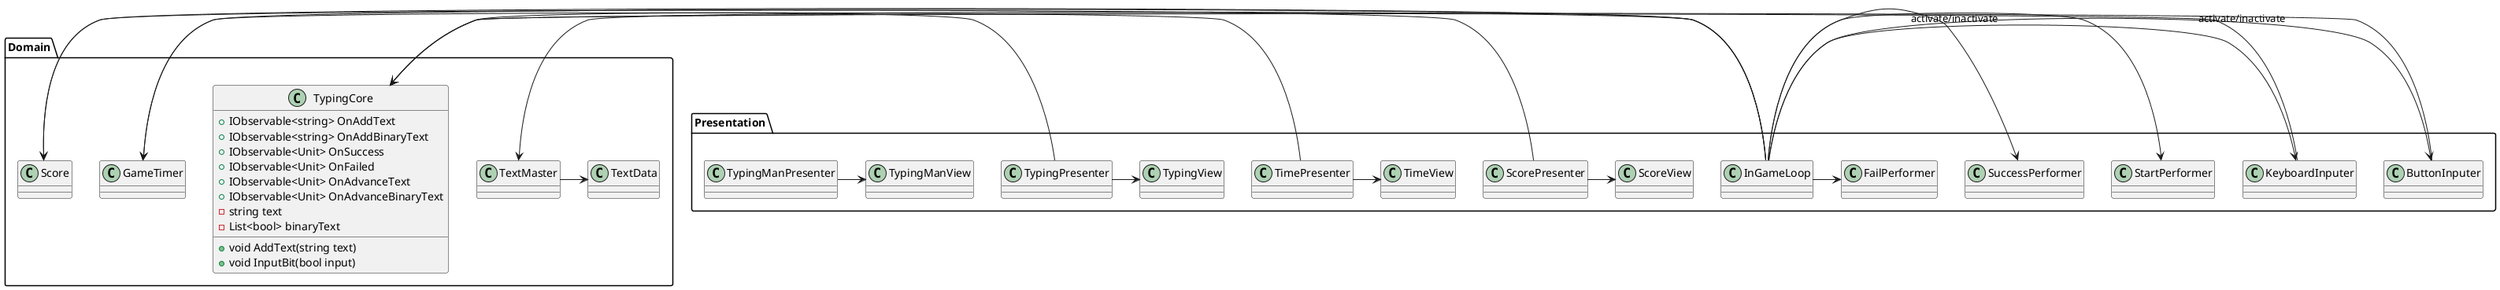 @startuml BitTyping
namespace Domain {
    class TypingCore {
        + void AddText(string text)
        + void InputBit(bool input)
        + IObservable<string> OnAddText
        + IObservable<string> OnAddBinaryText
        + IObservable<Unit> OnSuccess
        + IObservable<Unit> OnFailed
        + IObservable<Unit> OnAdvanceText
        + IObservable<Unit> OnAdvanceBinaryText
        - string text
        - List<bool> binaryText
    }

    class GameTimer
    class Score
    class TextMaster
    TextMaster -> TextData
    class TextData
}
namespace Presentation {
    class ButtonInputer
    ButtonInputer -> Domain.TypingCore

    class KeyboardInputer
    KeyboardInputer -> Domain.TypingCore

    class InGameLoop
    InGameLoop -> Domain.TextMaster
    InGameLoop -> ButtonInputer : activate/inactivate
    InGameLoop -> KeyboardInputer : activate/inactivate
    InGameLoop -> Domain.GameTimer
    InGameLoop -> Domain.Score
    InGameLoop -> StartPerformer
    InGameLoop -> SuccessPerformer
    InGameLoop -> FailPerformer

    class ScorePresenter
    ScorePresenter -> Domain.Score
    ScorePresenter -> ScoreView
    class ScoreView

    class TimePresenter
    TimePresenter -> Domain.GameTimer
    TimePresenter -> TimeView
    class TimeView

    class TypingView
    class TypingPresenter
    TypingPresenter -> Domain.TypingCore
    TypingPresenter -> TypingView

    class StartPerformer
    class SuccessPerformer
    class FailPerformer

    class TypingManView
    class TypingManPresenter
    TypingManPresenter -> TypingManView
}
@enduml